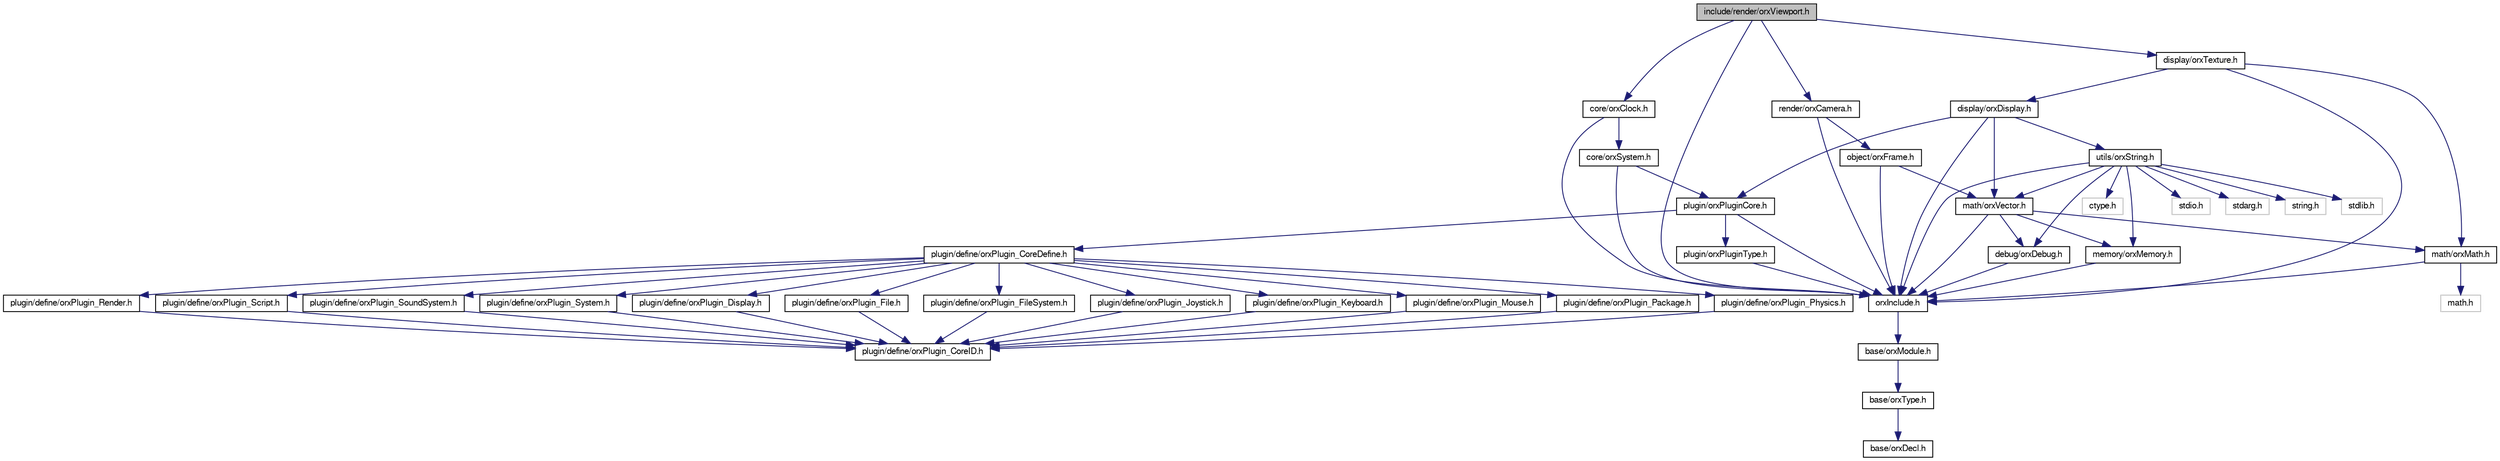 digraph G
{
  bgcolor="transparent";
  edge [fontname="FreeSans",fontsize=10,labelfontname="FreeSans",labelfontsize=10];
  node [fontname="FreeSans",fontsize=10,shape=record];
  Node1 [label="include/render/orxViewport.h",height=0.2,width=0.4,color="black", fillcolor="grey75", style="filled" fontcolor="black"];
  Node1 -> Node2 [color="midnightblue",fontsize=10,style="solid",fontname="FreeSans"];
  Node2 [label="orxInclude.h",height=0.2,width=0.4,color="black",URL="$orx_include_8h.html"];
  Node2 -> Node3 [color="midnightblue",fontsize=10,style="solid",fontname="FreeSans"];
  Node3 [label="base/orxModule.h",height=0.2,width=0.4,color="black",URL="$orx_module_8h.html"];
  Node3 -> Node4 [color="midnightblue",fontsize=10,style="solid",fontname="FreeSans"];
  Node4 [label="base/orxType.h",height=0.2,width=0.4,color="black",URL="$orx_type_8h.html"];
  Node4 -> Node5 [color="midnightblue",fontsize=10,style="solid",fontname="FreeSans"];
  Node5 [label="base/orxDecl.h",height=0.2,width=0.4,color="black",URL="$orx_decl_8h.html"];
  Node1 -> Node6 [color="midnightblue",fontsize=10,style="solid",fontname="FreeSans"];
  Node6 [label="core/orxClock.h",height=0.2,width=0.4,color="black",URL="$orx_clock_8h.html"];
  Node6 -> Node2 [color="midnightblue",fontsize=10,style="solid",fontname="FreeSans"];
  Node6 -> Node7 [color="midnightblue",fontsize=10,style="solid",fontname="FreeSans"];
  Node7 [label="core/orxSystem.h",height=0.2,width=0.4,color="black",URL="$orx_system_8h.html"];
  Node7 -> Node2 [color="midnightblue",fontsize=10,style="solid",fontname="FreeSans"];
  Node7 -> Node8 [color="midnightblue",fontsize=10,style="solid",fontname="FreeSans"];
  Node8 [label="plugin/orxPluginCore.h",height=0.2,width=0.4,color="black",URL="$orx_plugin_core_8h.html"];
  Node8 -> Node2 [color="midnightblue",fontsize=10,style="solid",fontname="FreeSans"];
  Node8 -> Node9 [color="midnightblue",fontsize=10,style="solid",fontname="FreeSans"];
  Node9 [label="plugin/orxPluginType.h",height=0.2,width=0.4,color="black",URL="$orx_plugin_type_8h.html"];
  Node9 -> Node2 [color="midnightblue",fontsize=10,style="solid",fontname="FreeSans"];
  Node8 -> Node10 [color="midnightblue",fontsize=10,style="solid",fontname="FreeSans"];
  Node10 [label="plugin/define/orxPlugin_CoreDefine.h",height=0.2,width=0.4,color="black",URL="$orx_plugin___core_define_8h.html"];
  Node10 -> Node11 [color="midnightblue",fontsize=10,style="solid",fontname="FreeSans"];
  Node11 [label="plugin/define/orxPlugin_Display.h",height=0.2,width=0.4,color="black",URL="$orx_plugin___display_8h.html"];
  Node11 -> Node12 [color="midnightblue",fontsize=10,style="solid",fontname="FreeSans"];
  Node12 [label="plugin/define/orxPlugin_CoreID.h",height=0.2,width=0.4,color="black",URL="$orx_plugin___core_i_d_8h.html"];
  Node10 -> Node13 [color="midnightblue",fontsize=10,style="solid",fontname="FreeSans"];
  Node13 [label="plugin/define/orxPlugin_File.h",height=0.2,width=0.4,color="black",URL="$orx_plugin___file_8h.html"];
  Node13 -> Node12 [color="midnightblue",fontsize=10,style="solid",fontname="FreeSans"];
  Node10 -> Node14 [color="midnightblue",fontsize=10,style="solid",fontname="FreeSans"];
  Node14 [label="plugin/define/orxPlugin_FileSystem.h",height=0.2,width=0.4,color="black",URL="$orx_plugin___file_system_8h.html"];
  Node14 -> Node12 [color="midnightblue",fontsize=10,style="solid",fontname="FreeSans"];
  Node10 -> Node15 [color="midnightblue",fontsize=10,style="solid",fontname="FreeSans"];
  Node15 [label="plugin/define/orxPlugin_Joystick.h",height=0.2,width=0.4,color="black",URL="$orx_plugin___joystick_8h.html"];
  Node15 -> Node12 [color="midnightblue",fontsize=10,style="solid",fontname="FreeSans"];
  Node10 -> Node16 [color="midnightblue",fontsize=10,style="solid",fontname="FreeSans"];
  Node16 [label="plugin/define/orxPlugin_Keyboard.h",height=0.2,width=0.4,color="black",URL="$orx_plugin___keyboard_8h.html"];
  Node16 -> Node12 [color="midnightblue",fontsize=10,style="solid",fontname="FreeSans"];
  Node10 -> Node17 [color="midnightblue",fontsize=10,style="solid",fontname="FreeSans"];
  Node17 [label="plugin/define/orxPlugin_Mouse.h",height=0.2,width=0.4,color="black",URL="$orx_plugin___mouse_8h.html"];
  Node17 -> Node12 [color="midnightblue",fontsize=10,style="solid",fontname="FreeSans"];
  Node10 -> Node18 [color="midnightblue",fontsize=10,style="solid",fontname="FreeSans"];
  Node18 [label="plugin/define/orxPlugin_Package.h",height=0.2,width=0.4,color="black",URL="$orx_plugin___package_8h.html"];
  Node18 -> Node12 [color="midnightblue",fontsize=10,style="solid",fontname="FreeSans"];
  Node10 -> Node19 [color="midnightblue",fontsize=10,style="solid",fontname="FreeSans"];
  Node19 [label="plugin/define/orxPlugin_Physics.h",height=0.2,width=0.4,color="black",URL="$orx_plugin___physics_8h.html"];
  Node19 -> Node12 [color="midnightblue",fontsize=10,style="solid",fontname="FreeSans"];
  Node10 -> Node20 [color="midnightblue",fontsize=10,style="solid",fontname="FreeSans"];
  Node20 [label="plugin/define/orxPlugin_Render.h",height=0.2,width=0.4,color="black",URL="$orx_plugin___render_8h.html"];
  Node20 -> Node12 [color="midnightblue",fontsize=10,style="solid",fontname="FreeSans"];
  Node10 -> Node21 [color="midnightblue",fontsize=10,style="solid",fontname="FreeSans"];
  Node21 [label="plugin/define/orxPlugin_Script.h",height=0.2,width=0.4,color="black",URL="$orx_plugin___script_8h.html"];
  Node21 -> Node12 [color="midnightblue",fontsize=10,style="solid",fontname="FreeSans"];
  Node10 -> Node22 [color="midnightblue",fontsize=10,style="solid",fontname="FreeSans"];
  Node22 [label="plugin/define/orxPlugin_SoundSystem.h",height=0.2,width=0.4,color="black",URL="$orx_plugin___sound_system_8h.html"];
  Node22 -> Node12 [color="midnightblue",fontsize=10,style="solid",fontname="FreeSans"];
  Node10 -> Node23 [color="midnightblue",fontsize=10,style="solid",fontname="FreeSans"];
  Node23 [label="plugin/define/orxPlugin_System.h",height=0.2,width=0.4,color="black",URL="$orx_plugin___system_8h.html"];
  Node23 -> Node12 [color="midnightblue",fontsize=10,style="solid",fontname="FreeSans"];
  Node1 -> Node24 [color="midnightblue",fontsize=10,style="solid",fontname="FreeSans"];
  Node24 [label="render/orxCamera.h",height=0.2,width=0.4,color="black",URL="$orx_camera_8h.html"];
  Node24 -> Node2 [color="midnightblue",fontsize=10,style="solid",fontname="FreeSans"];
  Node24 -> Node25 [color="midnightblue",fontsize=10,style="solid",fontname="FreeSans"];
  Node25 [label="object/orxFrame.h",height=0.2,width=0.4,color="black",URL="$orx_frame_8h.html"];
  Node25 -> Node2 [color="midnightblue",fontsize=10,style="solid",fontname="FreeSans"];
  Node25 -> Node26 [color="midnightblue",fontsize=10,style="solid",fontname="FreeSans"];
  Node26 [label="math/orxVector.h",height=0.2,width=0.4,color="black",URL="$orx_vector_8h.html"];
  Node26 -> Node2 [color="midnightblue",fontsize=10,style="solid",fontname="FreeSans"];
  Node26 -> Node27 [color="midnightblue",fontsize=10,style="solid",fontname="FreeSans"];
  Node27 [label="debug/orxDebug.h",height=0.2,width=0.4,color="black",URL="$orx_debug_8h.html"];
  Node27 -> Node2 [color="midnightblue",fontsize=10,style="solid",fontname="FreeSans"];
  Node26 -> Node28 [color="midnightblue",fontsize=10,style="solid",fontname="FreeSans"];
  Node28 [label="memory/orxMemory.h",height=0.2,width=0.4,color="black",URL="$orx_memory_8h.html"];
  Node28 -> Node2 [color="midnightblue",fontsize=10,style="solid",fontname="FreeSans"];
  Node26 -> Node29 [color="midnightblue",fontsize=10,style="solid",fontname="FreeSans"];
  Node29 [label="math/orxMath.h",height=0.2,width=0.4,color="black",URL="$orx_math_8h.html"];
  Node29 -> Node2 [color="midnightblue",fontsize=10,style="solid",fontname="FreeSans"];
  Node29 -> Node30 [color="midnightblue",fontsize=10,style="solid",fontname="FreeSans"];
  Node30 [label="math.h",height=0.2,width=0.4,color="grey75"];
  Node1 -> Node31 [color="midnightblue",fontsize=10,style="solid",fontname="FreeSans"];
  Node31 [label="display/orxTexture.h",height=0.2,width=0.4,color="black",URL="$orx_texture_8h.html"];
  Node31 -> Node2 [color="midnightblue",fontsize=10,style="solid",fontname="FreeSans"];
  Node31 -> Node32 [color="midnightblue",fontsize=10,style="solid",fontname="FreeSans"];
  Node32 [label="display/orxDisplay.h",height=0.2,width=0.4,color="black",URL="$orx_display_8h.html"];
  Node32 -> Node2 [color="midnightblue",fontsize=10,style="solid",fontname="FreeSans"];
  Node32 -> Node8 [color="midnightblue",fontsize=10,style="solid",fontname="FreeSans"];
  Node32 -> Node26 [color="midnightblue",fontsize=10,style="solid",fontname="FreeSans"];
  Node32 -> Node33 [color="midnightblue",fontsize=10,style="solid",fontname="FreeSans"];
  Node33 [label="utils/orxString.h",height=0.2,width=0.4,color="black",URL="$orx_string_8h.html"];
  Node33 -> Node2 [color="midnightblue",fontsize=10,style="solid",fontname="FreeSans"];
  Node33 -> Node28 [color="midnightblue",fontsize=10,style="solid",fontname="FreeSans"];
  Node33 -> Node26 [color="midnightblue",fontsize=10,style="solid",fontname="FreeSans"];
  Node33 -> Node34 [color="midnightblue",fontsize=10,style="solid",fontname="FreeSans"];
  Node34 [label="stdio.h",height=0.2,width=0.4,color="grey75"];
  Node33 -> Node35 [color="midnightblue",fontsize=10,style="solid",fontname="FreeSans"];
  Node35 [label="stdarg.h",height=0.2,width=0.4,color="grey75"];
  Node33 -> Node36 [color="midnightblue",fontsize=10,style="solid",fontname="FreeSans"];
  Node36 [label="string.h",height=0.2,width=0.4,color="grey75"];
  Node33 -> Node37 [color="midnightblue",fontsize=10,style="solid",fontname="FreeSans"];
  Node37 [label="stdlib.h",height=0.2,width=0.4,color="grey75"];
  Node33 -> Node38 [color="midnightblue",fontsize=10,style="solid",fontname="FreeSans"];
  Node38 [label="ctype.h",height=0.2,width=0.4,color="grey75"];
  Node33 -> Node27 [color="midnightblue",fontsize=10,style="solid",fontname="FreeSans"];
  Node31 -> Node29 [color="midnightblue",fontsize=10,style="solid",fontname="FreeSans"];
}
